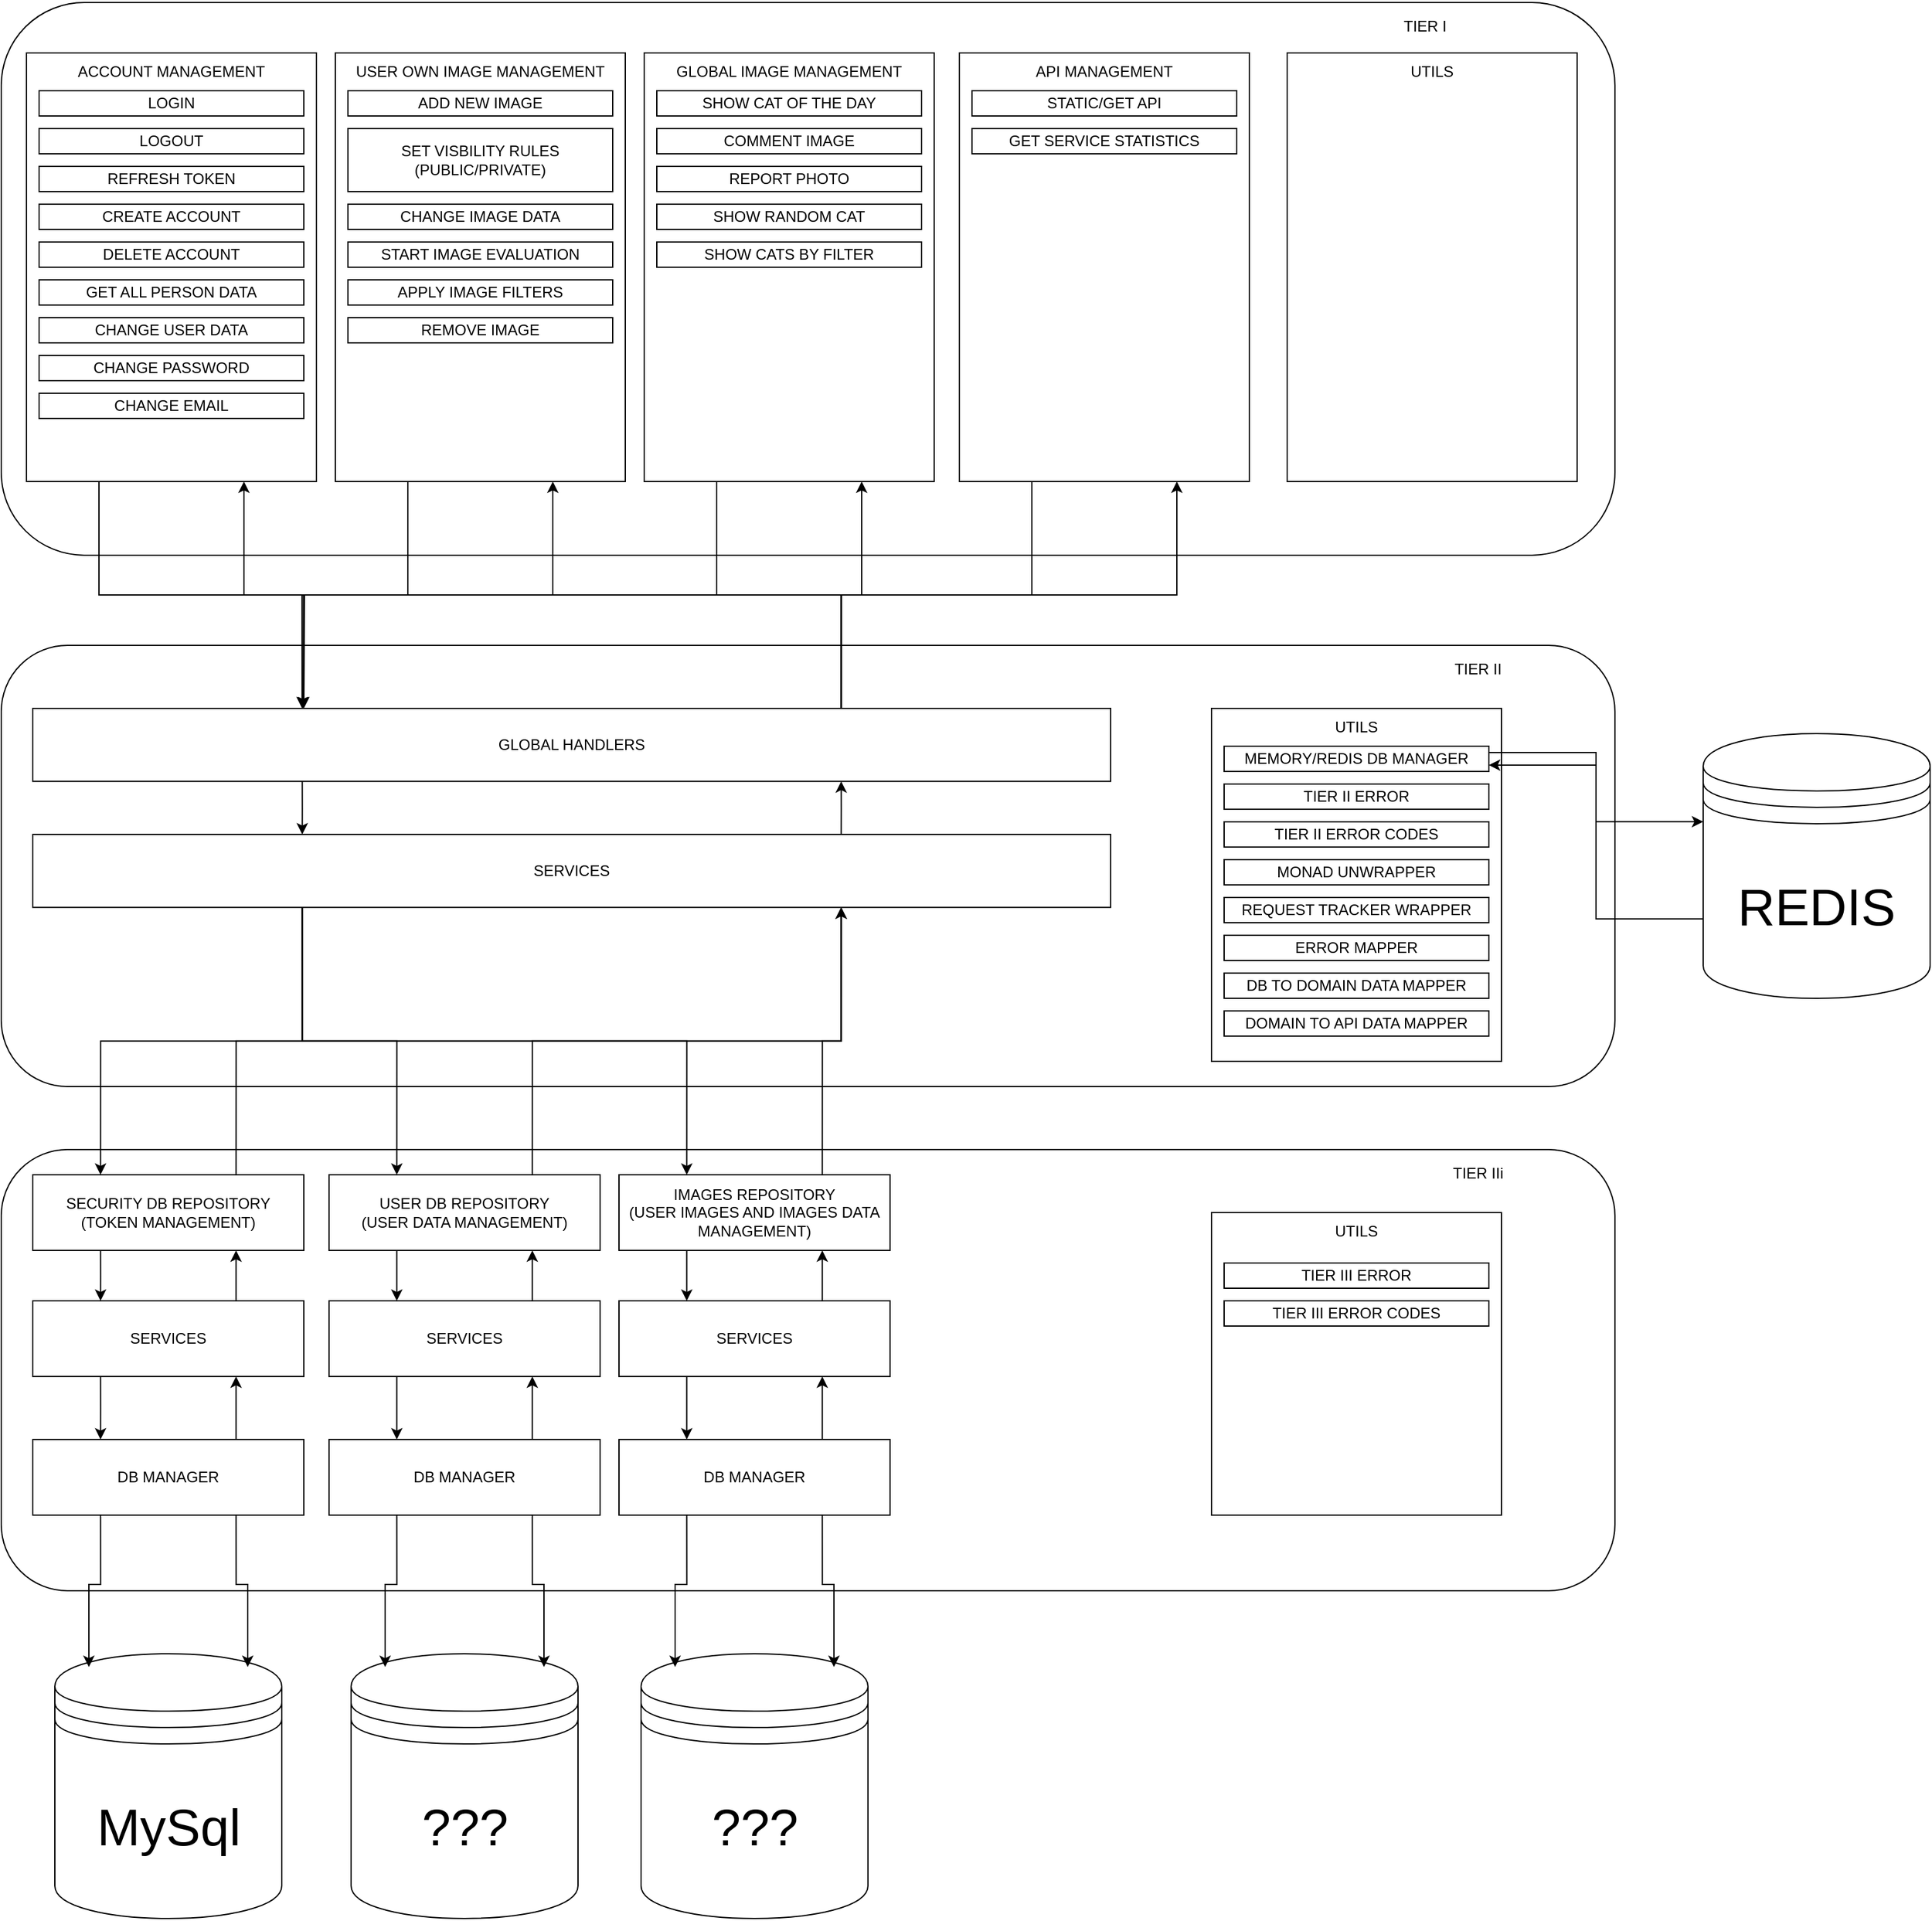 <mxfile version="20.3.0" type="device"><diagram id="nnSxz77GUkv5Snl7wZHO" name="Page-1"><mxGraphModel dx="1422" dy="873" grid="1" gridSize="10" guides="1" tooltips="1" connect="1" arrows="1" fold="1" page="1" pageScale="1" pageWidth="850" pageHeight="1100" math="0" shadow="0"><root><mxCell id="0"/><mxCell id="1" parent="0"/><mxCell id="M4Zqs5kTsMqMjRZXWcTV-3" value="" style="rounded=1;whiteSpace=wrap;html=1;" parent="1" vertex="1"><mxGeometry x="40" y="90" width="1280" height="438.44" as="geometry"/></mxCell><mxCell id="M4Zqs5kTsMqMjRZXWcTV-155" value="" style="group" parent="1" vertex="1" connectable="0"><mxGeometry x="40" y="600" width="1280" height="350" as="geometry"/></mxCell><mxCell id="M4Zqs5kTsMqMjRZXWcTV-67" value="" style="rounded=1;whiteSpace=wrap;html=1;" parent="M4Zqs5kTsMqMjRZXWcTV-155" vertex="1"><mxGeometry width="1280" height="350" as="geometry"/></mxCell><mxCell id="M4Zqs5kTsMqMjRZXWcTV-125" value="TIER II" style="text;html=1;strokeColor=none;fillColor=none;align=center;verticalAlign=middle;whiteSpace=wrap;rounded=0;" parent="M4Zqs5kTsMqMjRZXWcTV-155" vertex="1"><mxGeometry x="1139.996" width="63.338" height="37.971" as="geometry"/></mxCell><mxCell id="M4Zqs5kTsMqMjRZXWcTV-119" value="SERVICES" style="rounded=0;whiteSpace=wrap;html=1;" parent="M4Zqs5kTsMqMjRZXWcTV-155" vertex="1"><mxGeometry x="25" y="150" width="855" height="57.84" as="geometry"/></mxCell><mxCell id="M4Zqs5kTsMqMjRZXWcTV-126" style="edgeStyle=orthogonalEdgeStyle;rounded=0;orthogonalLoop=1;jettySize=auto;html=1;exitX=0.25;exitY=1;exitDx=0;exitDy=0;entryX=0.25;entryY=0;entryDx=0;entryDy=0;" parent="M4Zqs5kTsMqMjRZXWcTV-155" source="M4Zqs5kTsMqMjRZXWcTV-70" target="M4Zqs5kTsMqMjRZXWcTV-119" edge="1"><mxGeometry relative="1" as="geometry"/></mxCell><mxCell id="M4Zqs5kTsMqMjRZXWcTV-70" value="GLOBAL HANDLERS" style="rounded=0;whiteSpace=wrap;html=1;" parent="M4Zqs5kTsMqMjRZXWcTV-155" vertex="1"><mxGeometry x="25" y="50" width="855" height="57.84" as="geometry"/></mxCell><mxCell id="M4Zqs5kTsMqMjRZXWcTV-127" style="edgeStyle=orthogonalEdgeStyle;rounded=0;orthogonalLoop=1;jettySize=auto;html=1;exitX=0.75;exitY=0;exitDx=0;exitDy=0;entryX=0.75;entryY=1;entryDx=0;entryDy=0;" parent="M4Zqs5kTsMqMjRZXWcTV-155" source="M4Zqs5kTsMqMjRZXWcTV-119" target="M4Zqs5kTsMqMjRZXWcTV-70" edge="1"><mxGeometry relative="1" as="geometry"/></mxCell><mxCell id="M4Zqs5kTsMqMjRZXWcTV-130" value="" style="rounded=0;whiteSpace=wrap;html=1;" parent="M4Zqs5kTsMqMjRZXWcTV-155" vertex="1"><mxGeometry x="960" y="50" width="230" height="280" as="geometry"/></mxCell><mxCell id="M4Zqs5kTsMqMjRZXWcTV-131" value="UTILS" style="text;html=1;strokeColor=none;fillColor=none;align=center;verticalAlign=middle;whiteSpace=wrap;rounded=0;" parent="M4Zqs5kTsMqMjRZXWcTV-155" vertex="1"><mxGeometry x="960" y="50" width="230" height="30" as="geometry"/></mxCell><mxCell id="M4Zqs5kTsMqMjRZXWcTV-132" value="MEMORY/REDIS DB MANAGER" style="rounded=0;whiteSpace=wrap;html=1;" parent="M4Zqs5kTsMqMjRZXWcTV-155" vertex="1"><mxGeometry x="970" y="80" width="210" height="20" as="geometry"/></mxCell><mxCell id="M4Zqs5kTsMqMjRZXWcTV-133" value="TIER II ERROR" style="rounded=0;whiteSpace=wrap;html=1;" parent="M4Zqs5kTsMqMjRZXWcTV-155" vertex="1"><mxGeometry x="970" y="110" width="210" height="20" as="geometry"/></mxCell><mxCell id="M4Zqs5kTsMqMjRZXWcTV-135" value="TIER II ERROR CODES" style="rounded=0;whiteSpace=wrap;html=1;" parent="M4Zqs5kTsMqMjRZXWcTV-155" vertex="1"><mxGeometry x="970" y="140" width="210" height="20" as="geometry"/></mxCell><mxCell id="M4Zqs5kTsMqMjRZXWcTV-136" value="MONAD UNWRAPPER" style="rounded=0;whiteSpace=wrap;html=1;" parent="M4Zqs5kTsMqMjRZXWcTV-155" vertex="1"><mxGeometry x="970" y="170" width="210" height="20" as="geometry"/></mxCell><mxCell id="M4Zqs5kTsMqMjRZXWcTV-146" value="REQUEST TRACKER WRAPPER" style="rounded=0;whiteSpace=wrap;html=1;" parent="M4Zqs5kTsMqMjRZXWcTV-155" vertex="1"><mxGeometry x="970" y="200" width="210" height="20" as="geometry"/></mxCell><mxCell id="M4Zqs5kTsMqMjRZXWcTV-157" value="ERROR MAPPER" style="rounded=0;whiteSpace=wrap;html=1;" parent="M4Zqs5kTsMqMjRZXWcTV-155" vertex="1"><mxGeometry x="970" y="230" width="210" height="20" as="geometry"/></mxCell><mxCell id="M4Zqs5kTsMqMjRZXWcTV-205" value="DB TO DOMAIN DATA MAPPER" style="rounded=0;whiteSpace=wrap;html=1;" parent="M4Zqs5kTsMqMjRZXWcTV-155" vertex="1"><mxGeometry x="970" y="260" width="210" height="20" as="geometry"/></mxCell><mxCell id="M4Zqs5kTsMqMjRZXWcTV-206" value="DOMAIN TO API DATA MAPPER" style="rounded=0;whiteSpace=wrap;html=1;" parent="M4Zqs5kTsMqMjRZXWcTV-155" vertex="1"><mxGeometry x="970" y="290" width="210" height="20" as="geometry"/></mxCell><mxCell id="M4Zqs5kTsMqMjRZXWcTV-159" value="" style="rounded=1;whiteSpace=wrap;html=1;" parent="1" vertex="1"><mxGeometry x="40" y="1000" width="1280" height="350" as="geometry"/></mxCell><mxCell id="M4Zqs5kTsMqMjRZXWcTV-160" value="TIER IIi" style="text;html=1;strokeColor=none;fillColor=none;align=center;verticalAlign=middle;whiteSpace=wrap;rounded=0;" parent="1" vertex="1"><mxGeometry x="1179.996" y="1000" width="63.338" height="37.971" as="geometry"/></mxCell><mxCell id="M4Zqs5kTsMqMjRZXWcTV-167" value="" style="rounded=0;whiteSpace=wrap;html=1;" parent="1" vertex="1"><mxGeometry x="1000" y="1050" width="230" height="240" as="geometry"/></mxCell><mxCell id="M4Zqs5kTsMqMjRZXWcTV-170" value="UTILS" style="text;html=1;strokeColor=none;fillColor=none;align=center;verticalAlign=middle;whiteSpace=wrap;rounded=0;" parent="1" vertex="1"><mxGeometry x="1000" y="1050" width="230" height="30" as="geometry"/></mxCell><mxCell id="M4Zqs5kTsMqMjRZXWcTV-172" value="TIER III ERROR" style="rounded=0;whiteSpace=wrap;html=1;" parent="1" vertex="1"><mxGeometry x="1010" y="1090" width="210" height="20" as="geometry"/></mxCell><mxCell id="M4Zqs5kTsMqMjRZXWcTV-173" value="TIER III ERROR CODES" style="rounded=0;whiteSpace=wrap;html=1;" parent="1" vertex="1"><mxGeometry x="1010" y="1120" width="210" height="20" as="geometry"/></mxCell><mxCell id="M4Zqs5kTsMqMjRZXWcTV-188" style="edgeStyle=orthogonalEdgeStyle;rounded=0;orthogonalLoop=1;jettySize=auto;html=1;exitX=0.25;exitY=1;exitDx=0;exitDy=0;entryX=0.25;entryY=0;entryDx=0;entryDy=0;" parent="1" source="M4Zqs5kTsMqMjRZXWcTV-177" target="M4Zqs5kTsMqMjRZXWcTV-182" edge="1"><mxGeometry relative="1" as="geometry"/></mxCell><mxCell id="M4Zqs5kTsMqMjRZXWcTV-228" style="edgeStyle=orthogonalEdgeStyle;rounded=0;orthogonalLoop=1;jettySize=auto;html=1;exitX=0.75;exitY=0;exitDx=0;exitDy=0;entryX=0.75;entryY=1;entryDx=0;entryDy=0;fontSize=41;" parent="1" source="M4Zqs5kTsMqMjRZXWcTV-177" target="M4Zqs5kTsMqMjRZXWcTV-119" edge="1"><mxGeometry relative="1" as="geometry"/></mxCell><mxCell id="M4Zqs5kTsMqMjRZXWcTV-177" value="SECURITY DB REPOSITORY &lt;br&gt;(TOKEN MANAGEMENT)" style="rounded=0;whiteSpace=wrap;html=1;labelBackgroundColor=none;strokeColor=default;fillColor=none;gradientColor=none;" parent="1" vertex="1"><mxGeometry x="65" y="1020" width="215" height="60" as="geometry"/></mxCell><mxCell id="M4Zqs5kTsMqMjRZXWcTV-192" style="edgeStyle=orthogonalEdgeStyle;rounded=0;orthogonalLoop=1;jettySize=auto;html=1;exitX=0.25;exitY=1;exitDx=0;exitDy=0;entryX=0.25;entryY=0;entryDx=0;entryDy=0;" parent="1" source="M4Zqs5kTsMqMjRZXWcTV-178" target="M4Zqs5kTsMqMjRZXWcTV-184" edge="1"><mxGeometry relative="1" as="geometry"/></mxCell><mxCell id="M4Zqs5kTsMqMjRZXWcTV-227" style="edgeStyle=orthogonalEdgeStyle;rounded=0;orthogonalLoop=1;jettySize=auto;html=1;exitX=0.75;exitY=0;exitDx=0;exitDy=0;entryX=0.75;entryY=1;entryDx=0;entryDy=0;fontSize=41;" parent="1" source="M4Zqs5kTsMqMjRZXWcTV-178" target="M4Zqs5kTsMqMjRZXWcTV-119" edge="1"><mxGeometry relative="1" as="geometry"/></mxCell><mxCell id="M4Zqs5kTsMqMjRZXWcTV-178" value="USER DB REPOSITORY &lt;br&gt;(USER DATA MANAGEMENT)" style="rounded=0;whiteSpace=wrap;html=1;labelBackgroundColor=none;strokeColor=default;fillColor=none;gradientColor=none;" parent="1" vertex="1"><mxGeometry x="300" y="1020" width="215" height="60" as="geometry"/></mxCell><mxCell id="M4Zqs5kTsMqMjRZXWcTV-196" style="edgeStyle=orthogonalEdgeStyle;rounded=0;orthogonalLoop=1;jettySize=auto;html=1;exitX=0.25;exitY=1;exitDx=0;exitDy=0;entryX=0.25;entryY=0;entryDx=0;entryDy=0;" parent="1" source="M4Zqs5kTsMqMjRZXWcTV-179" target="M4Zqs5kTsMqMjRZXWcTV-186" edge="1"><mxGeometry relative="1" as="geometry"/></mxCell><mxCell id="M4Zqs5kTsMqMjRZXWcTV-226" style="edgeStyle=orthogonalEdgeStyle;rounded=0;orthogonalLoop=1;jettySize=auto;html=1;exitX=0.75;exitY=0;exitDx=0;exitDy=0;entryX=0.75;entryY=1;entryDx=0;entryDy=0;fontSize=41;" parent="1" source="M4Zqs5kTsMqMjRZXWcTV-179" target="M4Zqs5kTsMqMjRZXWcTV-119" edge="1"><mxGeometry relative="1" as="geometry"/></mxCell><mxCell id="M4Zqs5kTsMqMjRZXWcTV-179" value="IMAGES REPOSITORY &lt;br&gt;(USER IMAGES AND IMAGES DATA MANAGEMENT)" style="rounded=0;whiteSpace=wrap;html=1;labelBackgroundColor=none;strokeColor=default;fillColor=none;gradientColor=none;" parent="1" vertex="1"><mxGeometry x="530" y="1020" width="215" height="60" as="geometry"/></mxCell><mxCell id="M4Zqs5kTsMqMjRZXWcTV-189" style="edgeStyle=orthogonalEdgeStyle;rounded=0;orthogonalLoop=1;jettySize=auto;html=1;exitX=0.25;exitY=1;exitDx=0;exitDy=0;entryX=0.25;entryY=0;entryDx=0;entryDy=0;" parent="1" source="M4Zqs5kTsMqMjRZXWcTV-182" target="M4Zqs5kTsMqMjRZXWcTV-183" edge="1"><mxGeometry relative="1" as="geometry"/></mxCell><mxCell id="M4Zqs5kTsMqMjRZXWcTV-191" style="edgeStyle=orthogonalEdgeStyle;rounded=0;orthogonalLoop=1;jettySize=auto;html=1;exitX=0.75;exitY=0;exitDx=0;exitDy=0;entryX=0.75;entryY=1;entryDx=0;entryDy=0;" parent="1" source="M4Zqs5kTsMqMjRZXWcTV-182" target="M4Zqs5kTsMqMjRZXWcTV-177" edge="1"><mxGeometry relative="1" as="geometry"/></mxCell><mxCell id="M4Zqs5kTsMqMjRZXWcTV-182" value="SERVICES" style="rounded=0;whiteSpace=wrap;html=1;labelBackgroundColor=none;strokeColor=default;fillColor=none;gradientColor=none;" parent="1" vertex="1"><mxGeometry x="65" y="1120" width="215" height="60" as="geometry"/></mxCell><mxCell id="M4Zqs5kTsMqMjRZXWcTV-190" style="edgeStyle=orthogonalEdgeStyle;rounded=0;orthogonalLoop=1;jettySize=auto;html=1;exitX=0.75;exitY=0;exitDx=0;exitDy=0;entryX=0.75;entryY=1;entryDx=0;entryDy=0;" parent="1" source="M4Zqs5kTsMqMjRZXWcTV-183" target="M4Zqs5kTsMqMjRZXWcTV-182" edge="1"><mxGeometry relative="1" as="geometry"/></mxCell><mxCell id="M4Zqs5kTsMqMjRZXWcTV-232" style="edgeStyle=orthogonalEdgeStyle;rounded=0;orthogonalLoop=1;jettySize=auto;html=1;exitX=0.25;exitY=1;exitDx=0;exitDy=0;entryX=0.15;entryY=0.05;entryDx=0;entryDy=0;entryPerimeter=0;fontSize=41;" parent="1" source="M4Zqs5kTsMqMjRZXWcTV-183" target="M4Zqs5kTsMqMjRZXWcTV-212" edge="1"><mxGeometry relative="1" as="geometry"/></mxCell><mxCell id="M4Zqs5kTsMqMjRZXWcTV-233" style="edgeStyle=orthogonalEdgeStyle;rounded=0;orthogonalLoop=1;jettySize=auto;html=1;exitX=0.75;exitY=1;exitDx=0;exitDy=0;entryX=0.85;entryY=0.05;entryDx=0;entryDy=0;entryPerimeter=0;fontSize=41;" parent="1" source="M4Zqs5kTsMqMjRZXWcTV-183" target="M4Zqs5kTsMqMjRZXWcTV-212" edge="1"><mxGeometry relative="1" as="geometry"/></mxCell><mxCell id="M4Zqs5kTsMqMjRZXWcTV-183" value="DB MANAGER" style="rounded=0;whiteSpace=wrap;html=1;labelBackgroundColor=none;strokeColor=default;fillColor=none;gradientColor=none;" parent="1" vertex="1"><mxGeometry x="65" y="1230" width="215" height="60" as="geometry"/></mxCell><mxCell id="M4Zqs5kTsMqMjRZXWcTV-193" style="edgeStyle=orthogonalEdgeStyle;rounded=0;orthogonalLoop=1;jettySize=auto;html=1;exitX=0.25;exitY=1;exitDx=0;exitDy=0;entryX=0.25;entryY=0;entryDx=0;entryDy=0;" parent="1" source="M4Zqs5kTsMqMjRZXWcTV-184" target="M4Zqs5kTsMqMjRZXWcTV-185" edge="1"><mxGeometry relative="1" as="geometry"/></mxCell><mxCell id="M4Zqs5kTsMqMjRZXWcTV-195" style="edgeStyle=orthogonalEdgeStyle;rounded=0;orthogonalLoop=1;jettySize=auto;html=1;exitX=0.75;exitY=0;exitDx=0;exitDy=0;entryX=0.75;entryY=1;entryDx=0;entryDy=0;" parent="1" source="M4Zqs5kTsMqMjRZXWcTV-184" target="M4Zqs5kTsMqMjRZXWcTV-178" edge="1"><mxGeometry relative="1" as="geometry"/></mxCell><mxCell id="M4Zqs5kTsMqMjRZXWcTV-184" value="SERVICES" style="rounded=0;whiteSpace=wrap;html=1;labelBackgroundColor=none;strokeColor=default;fillColor=none;gradientColor=none;" parent="1" vertex="1"><mxGeometry x="300" y="1120" width="215" height="60" as="geometry"/></mxCell><mxCell id="M4Zqs5kTsMqMjRZXWcTV-194" style="edgeStyle=orthogonalEdgeStyle;rounded=0;orthogonalLoop=1;jettySize=auto;html=1;exitX=0.75;exitY=0;exitDx=0;exitDy=0;entryX=0.75;entryY=1;entryDx=0;entryDy=0;" parent="1" source="M4Zqs5kTsMqMjRZXWcTV-185" target="M4Zqs5kTsMqMjRZXWcTV-184" edge="1"><mxGeometry relative="1" as="geometry"/></mxCell><mxCell id="M4Zqs5kTsMqMjRZXWcTV-234" style="edgeStyle=orthogonalEdgeStyle;rounded=0;orthogonalLoop=1;jettySize=auto;html=1;exitX=0.25;exitY=1;exitDx=0;exitDy=0;entryX=0.15;entryY=0.05;entryDx=0;entryDy=0;entryPerimeter=0;fontSize=41;" parent="1" source="M4Zqs5kTsMqMjRZXWcTV-185" target="M4Zqs5kTsMqMjRZXWcTV-213" edge="1"><mxGeometry relative="1" as="geometry"/></mxCell><mxCell id="M4Zqs5kTsMqMjRZXWcTV-235" style="edgeStyle=orthogonalEdgeStyle;rounded=0;orthogonalLoop=1;jettySize=auto;html=1;exitX=0.75;exitY=1;exitDx=0;exitDy=0;entryX=0.85;entryY=0.05;entryDx=0;entryDy=0;entryPerimeter=0;fontSize=41;" parent="1" source="M4Zqs5kTsMqMjRZXWcTV-185" target="M4Zqs5kTsMqMjRZXWcTV-213" edge="1"><mxGeometry relative="1" as="geometry"/></mxCell><mxCell id="M4Zqs5kTsMqMjRZXWcTV-185" value="DB MANAGER" style="rounded=0;whiteSpace=wrap;html=1;labelBackgroundColor=none;strokeColor=default;fillColor=none;gradientColor=none;" parent="1" vertex="1"><mxGeometry x="300" y="1230" width="215" height="60" as="geometry"/></mxCell><mxCell id="M4Zqs5kTsMqMjRZXWcTV-197" style="edgeStyle=orthogonalEdgeStyle;rounded=0;orthogonalLoop=1;jettySize=auto;html=1;exitX=0.25;exitY=1;exitDx=0;exitDy=0;entryX=0.25;entryY=0;entryDx=0;entryDy=0;" parent="1" source="M4Zqs5kTsMqMjRZXWcTV-186" target="M4Zqs5kTsMqMjRZXWcTV-187" edge="1"><mxGeometry relative="1" as="geometry"/></mxCell><mxCell id="M4Zqs5kTsMqMjRZXWcTV-199" style="edgeStyle=orthogonalEdgeStyle;rounded=0;orthogonalLoop=1;jettySize=auto;html=1;exitX=0.75;exitY=0;exitDx=0;exitDy=0;entryX=0.75;entryY=1;entryDx=0;entryDy=0;" parent="1" source="M4Zqs5kTsMqMjRZXWcTV-186" target="M4Zqs5kTsMqMjRZXWcTV-179" edge="1"><mxGeometry relative="1" as="geometry"/></mxCell><mxCell id="M4Zqs5kTsMqMjRZXWcTV-186" value="SERVICES" style="rounded=0;whiteSpace=wrap;html=1;labelBackgroundColor=none;strokeColor=default;fillColor=none;gradientColor=none;" parent="1" vertex="1"><mxGeometry x="530" y="1120" width="215" height="60" as="geometry"/></mxCell><mxCell id="M4Zqs5kTsMqMjRZXWcTV-198" style="edgeStyle=orthogonalEdgeStyle;rounded=0;orthogonalLoop=1;jettySize=auto;html=1;exitX=0.75;exitY=0;exitDx=0;exitDy=0;entryX=0.75;entryY=1;entryDx=0;entryDy=0;" parent="1" source="M4Zqs5kTsMqMjRZXWcTV-187" target="M4Zqs5kTsMqMjRZXWcTV-186" edge="1"><mxGeometry relative="1" as="geometry"/></mxCell><mxCell id="M4Zqs5kTsMqMjRZXWcTV-236" style="edgeStyle=orthogonalEdgeStyle;rounded=0;orthogonalLoop=1;jettySize=auto;html=1;exitX=0.25;exitY=1;exitDx=0;exitDy=0;entryX=0.15;entryY=0.05;entryDx=0;entryDy=0;entryPerimeter=0;fontSize=41;" parent="1" source="M4Zqs5kTsMqMjRZXWcTV-187" target="M4Zqs5kTsMqMjRZXWcTV-214" edge="1"><mxGeometry relative="1" as="geometry"/></mxCell><mxCell id="M4Zqs5kTsMqMjRZXWcTV-237" style="edgeStyle=orthogonalEdgeStyle;rounded=0;orthogonalLoop=1;jettySize=auto;html=1;exitX=0.75;exitY=1;exitDx=0;exitDy=0;entryX=0.85;entryY=0.05;entryDx=0;entryDy=0;entryPerimeter=0;fontSize=41;" parent="1" source="M4Zqs5kTsMqMjRZXWcTV-187" target="M4Zqs5kTsMqMjRZXWcTV-214" edge="1"><mxGeometry relative="1" as="geometry"/></mxCell><mxCell id="M4Zqs5kTsMqMjRZXWcTV-187" value="DB MANAGER" style="rounded=0;whiteSpace=wrap;html=1;labelBackgroundColor=none;strokeColor=default;fillColor=none;gradientColor=none;" parent="1" vertex="1"><mxGeometry x="530" y="1230" width="215" height="60" as="geometry"/></mxCell><mxCell id="M4Zqs5kTsMqMjRZXWcTV-231" style="edgeStyle=orthogonalEdgeStyle;rounded=0;orthogonalLoop=1;jettySize=auto;html=1;exitX=0;exitY=0.7;exitDx=0;exitDy=0;entryX=1;entryY=0.75;entryDx=0;entryDy=0;fontSize=41;" parent="1" source="M4Zqs5kTsMqMjRZXWcTV-211" target="M4Zqs5kTsMqMjRZXWcTV-132" edge="1"><mxGeometry relative="1" as="geometry"/></mxCell><mxCell id="M4Zqs5kTsMqMjRZXWcTV-211" value="&lt;font style=&quot;font-size: 41px;&quot;&gt;REDIS&lt;/font&gt;" style="shape=datastore;whiteSpace=wrap;html=1;labelBackgroundColor=none;strokeColor=default;fillColor=none;gradientColor=none;" parent="1" vertex="1"><mxGeometry x="1390" y="670" width="180" height="210" as="geometry"/></mxCell><mxCell id="M4Zqs5kTsMqMjRZXWcTV-212" value="&lt;font style=&quot;font-size: 41px;&quot;&gt;MySql&lt;/font&gt;" style="shape=datastore;whiteSpace=wrap;html=1;labelBackgroundColor=none;strokeColor=default;fillColor=none;gradientColor=none;" parent="1" vertex="1"><mxGeometry x="82.5" y="1400" width="180" height="210" as="geometry"/></mxCell><mxCell id="M4Zqs5kTsMqMjRZXWcTV-213" value="&lt;span style=&quot;font-size: 41px;&quot;&gt;???&lt;br&gt;&lt;/span&gt;" style="shape=datastore;whiteSpace=wrap;html=1;labelBackgroundColor=none;strokeColor=default;fillColor=none;gradientColor=none;" parent="1" vertex="1"><mxGeometry x="317.5" y="1400" width="180" height="210" as="geometry"/></mxCell><mxCell id="M4Zqs5kTsMqMjRZXWcTV-214" value="&lt;span style=&quot;font-size: 41px;&quot;&gt;???&lt;br&gt;&lt;/span&gt;" style="shape=datastore;whiteSpace=wrap;html=1;labelBackgroundColor=none;strokeColor=default;fillColor=none;gradientColor=none;" parent="1" vertex="1"><mxGeometry x="547.5" y="1400" width="180" height="210" as="geometry"/></mxCell><mxCell id="M4Zqs5kTsMqMjRZXWcTV-215" style="edgeStyle=orthogonalEdgeStyle;rounded=0;orthogonalLoop=1;jettySize=auto;html=1;exitX=0.25;exitY=1;exitDx=0;exitDy=0;entryX=0.25;entryY=0;entryDx=0;entryDy=0;fontSize=41;" parent="1" source="M4Zqs5kTsMqMjRZXWcTV-5" target="M4Zqs5kTsMqMjRZXWcTV-70" edge="1"><mxGeometry relative="1" as="geometry"/></mxCell><mxCell id="M4Zqs5kTsMqMjRZXWcTV-216" style="edgeStyle=orthogonalEdgeStyle;rounded=0;orthogonalLoop=1;jettySize=auto;html=1;exitX=0.25;exitY=1;exitDx=0;exitDy=0;fontSize=41;" parent="1" source="M4Zqs5kTsMqMjRZXWcTV-6" edge="1"><mxGeometry relative="1" as="geometry"><mxPoint x="280" y="650" as="targetPoint"/></mxGeometry></mxCell><mxCell id="M4Zqs5kTsMqMjRZXWcTV-217" style="edgeStyle=orthogonalEdgeStyle;rounded=0;orthogonalLoop=1;jettySize=auto;html=1;exitX=0.25;exitY=1;exitDx=0;exitDy=0;entryX=0.25;entryY=0;entryDx=0;entryDy=0;fontSize=41;" parent="1" source="M4Zqs5kTsMqMjRZXWcTV-30" target="M4Zqs5kTsMqMjRZXWcTV-70" edge="1"><mxGeometry relative="1" as="geometry"/></mxCell><mxCell id="M4Zqs5kTsMqMjRZXWcTV-218" style="edgeStyle=orthogonalEdgeStyle;rounded=0;orthogonalLoop=1;jettySize=auto;html=1;exitX=0.25;exitY=1;exitDx=0;exitDy=0;fontSize=41;" parent="1" source="M4Zqs5kTsMqMjRZXWcTV-7" edge="1"><mxGeometry relative="1" as="geometry"><mxPoint x="279.524" y="650" as="targetPoint"/></mxGeometry></mxCell><mxCell id="M4Zqs5kTsMqMjRZXWcTV-219" style="edgeStyle=orthogonalEdgeStyle;rounded=0;orthogonalLoop=1;jettySize=auto;html=1;exitX=0.75;exitY=0;exitDx=0;exitDy=0;entryX=0.75;entryY=1;entryDx=0;entryDy=0;fontSize=41;" parent="1" source="M4Zqs5kTsMqMjRZXWcTV-70" target="M4Zqs5kTsMqMjRZXWcTV-7" edge="1"><mxGeometry relative="1" as="geometry"/></mxCell><mxCell id="M4Zqs5kTsMqMjRZXWcTV-220" style="edgeStyle=orthogonalEdgeStyle;rounded=0;orthogonalLoop=1;jettySize=auto;html=1;exitX=0.75;exitY=0;exitDx=0;exitDy=0;entryX=0.75;entryY=1;entryDx=0;entryDy=0;fontSize=41;" parent="1" source="M4Zqs5kTsMqMjRZXWcTV-70" target="M4Zqs5kTsMqMjRZXWcTV-30" edge="1"><mxGeometry relative="1" as="geometry"/></mxCell><mxCell id="M4Zqs5kTsMqMjRZXWcTV-221" style="edgeStyle=orthogonalEdgeStyle;rounded=0;orthogonalLoop=1;jettySize=auto;html=1;exitX=0.75;exitY=0;exitDx=0;exitDy=0;entryX=0.75;entryY=1;entryDx=0;entryDy=0;fontSize=41;" parent="1" source="M4Zqs5kTsMqMjRZXWcTV-70" target="M4Zqs5kTsMqMjRZXWcTV-6" edge="1"><mxGeometry relative="1" as="geometry"/></mxCell><mxCell id="M4Zqs5kTsMqMjRZXWcTV-222" style="edgeStyle=orthogonalEdgeStyle;rounded=0;orthogonalLoop=1;jettySize=auto;html=1;exitX=0.75;exitY=0;exitDx=0;exitDy=0;entryX=0.75;entryY=1;entryDx=0;entryDy=0;fontSize=41;" parent="1" source="M4Zqs5kTsMqMjRZXWcTV-70" target="M4Zqs5kTsMqMjRZXWcTV-5" edge="1"><mxGeometry relative="1" as="geometry"/></mxCell><mxCell id="M4Zqs5kTsMqMjRZXWcTV-223" style="edgeStyle=orthogonalEdgeStyle;rounded=0;orthogonalLoop=1;jettySize=auto;html=1;exitX=0.25;exitY=1;exitDx=0;exitDy=0;entryX=0.25;entryY=0;entryDx=0;entryDy=0;fontSize=41;" parent="1" source="M4Zqs5kTsMqMjRZXWcTV-119" target="M4Zqs5kTsMqMjRZXWcTV-177" edge="1"><mxGeometry relative="1" as="geometry"/></mxCell><mxCell id="M4Zqs5kTsMqMjRZXWcTV-224" style="edgeStyle=orthogonalEdgeStyle;rounded=0;orthogonalLoop=1;jettySize=auto;html=1;exitX=0.25;exitY=1;exitDx=0;exitDy=0;entryX=0.25;entryY=0;entryDx=0;entryDy=0;fontSize=41;" parent="1" source="M4Zqs5kTsMqMjRZXWcTV-119" target="M4Zqs5kTsMqMjRZXWcTV-178" edge="1"><mxGeometry relative="1" as="geometry"/></mxCell><mxCell id="M4Zqs5kTsMqMjRZXWcTV-225" style="edgeStyle=orthogonalEdgeStyle;rounded=0;orthogonalLoop=1;jettySize=auto;html=1;exitX=0.25;exitY=1;exitDx=0;exitDy=0;entryX=0.25;entryY=0;entryDx=0;entryDy=0;fontSize=41;" parent="1" source="M4Zqs5kTsMqMjRZXWcTV-119" target="M4Zqs5kTsMqMjRZXWcTV-179" edge="1"><mxGeometry relative="1" as="geometry"/></mxCell><mxCell id="M4Zqs5kTsMqMjRZXWcTV-230" style="edgeStyle=orthogonalEdgeStyle;rounded=0;orthogonalLoop=1;jettySize=auto;html=1;exitX=1;exitY=0.25;exitDx=0;exitDy=0;entryX=0;entryY=0.333;entryDx=0;entryDy=0;entryPerimeter=0;fontSize=41;" parent="1" source="M4Zqs5kTsMqMjRZXWcTV-132" target="M4Zqs5kTsMqMjRZXWcTV-211" edge="1"><mxGeometry relative="1" as="geometry"/></mxCell><mxCell id="M4Zqs5kTsMqMjRZXWcTV-31" value="" style="group;fillColor=#dae8fc;strokeColor=#6c8ebf;gradientColor=none;container=0;" parent="1" vertex="1" connectable="0"><mxGeometry x="800" y="130" width="230" height="290" as="geometry"/></mxCell><mxCell id="M4Zqs5kTsMqMjRZXWcTV-45" value="" style="group;fillColor=#f5f5f5;fontColor=#333333;strokeColor=#666666;labelBackgroundColor=none;container=0;" parent="1" vertex="1" connectable="0"><mxGeometry x="1060" y="130" width="230" height="290" as="geometry"/></mxCell><mxCell id="M4Zqs5kTsMqMjRZXWcTV-5" value="" style="rounded=0;whiteSpace=wrap;html=1;" parent="1" vertex="1"><mxGeometry x="60" y="130" width="230" height="340" as="geometry"/></mxCell><mxCell id="M4Zqs5kTsMqMjRZXWcTV-8" value="ACCOUNT MANAGEMENT" style="text;html=1;strokeColor=none;fillColor=none;align=center;verticalAlign=middle;whiteSpace=wrap;rounded=0;" parent="1" vertex="1"><mxGeometry x="60" y="130" width="230" height="30" as="geometry"/></mxCell><mxCell id="M4Zqs5kTsMqMjRZXWcTV-12" value="LOGIN" style="rounded=0;whiteSpace=wrap;html=1;" parent="1" vertex="1"><mxGeometry x="70" y="160" width="210" height="20" as="geometry"/></mxCell><mxCell id="M4Zqs5kTsMqMjRZXWcTV-13" value="LOGOUT" style="rounded=0;whiteSpace=wrap;html=1;" parent="1" vertex="1"><mxGeometry x="70" y="190" width="210" height="20" as="geometry"/></mxCell><mxCell id="M4Zqs5kTsMqMjRZXWcTV-14" value="CREATE ACCOUNT" style="rounded=0;whiteSpace=wrap;html=1;" parent="1" vertex="1"><mxGeometry x="70" y="250" width="210" height="20" as="geometry"/></mxCell><mxCell id="M4Zqs5kTsMqMjRZXWcTV-15" value="DELETE ACCOUNT" style="rounded=0;whiteSpace=wrap;html=1;" parent="1" vertex="1"><mxGeometry x="70" y="280" width="210" height="20" as="geometry"/></mxCell><mxCell id="M4Zqs5kTsMqMjRZXWcTV-16" value="GET ALL PERSON DATA" style="rounded=0;whiteSpace=wrap;html=1;" parent="1" vertex="1"><mxGeometry x="70" y="310" width="210" height="20" as="geometry"/></mxCell><mxCell id="M4Zqs5kTsMqMjRZXWcTV-19" value="CHANGE USER DATA" style="rounded=0;whiteSpace=wrap;html=1;" parent="1" vertex="1"><mxGeometry x="70" y="340" width="210" height="20" as="geometry"/></mxCell><mxCell id="M4Zqs5kTsMqMjRZXWcTV-20" value="CHANGE PASSWORD" style="rounded=0;whiteSpace=wrap;html=1;" parent="1" vertex="1"><mxGeometry x="70" y="370" width="210" height="20" as="geometry"/></mxCell><mxCell id="M4Zqs5kTsMqMjRZXWcTV-143" value="REFRESH TOKEN" style="rounded=0;whiteSpace=wrap;html=1;" parent="1" vertex="1"><mxGeometry x="70" y="220" width="210" height="20" as="geometry"/></mxCell><mxCell id="M4Zqs5kTsMqMjRZXWcTV-6" value="" style="rounded=0;whiteSpace=wrap;html=1;" parent="1" vertex="1"><mxGeometry x="305" y="130" width="230" height="340" as="geometry"/></mxCell><mxCell id="M4Zqs5kTsMqMjRZXWcTV-10" value="USER OWN IMAGE MANAGEMENT" style="text;html=1;strokeColor=none;fillColor=none;align=center;verticalAlign=middle;whiteSpace=wrap;rounded=0;" parent="1" vertex="1"><mxGeometry x="305" y="130" width="230" height="30" as="geometry"/></mxCell><mxCell id="M4Zqs5kTsMqMjRZXWcTV-24" value="ADD NEW IMAGE" style="rounded=0;whiteSpace=wrap;html=1;" parent="1" vertex="1"><mxGeometry x="315" y="160" width="210" height="20" as="geometry"/></mxCell><mxCell id="M4Zqs5kTsMqMjRZXWcTV-25" value="SET VISBILITY RULES&lt;br&gt;(PUBLIC/PRIVATE)" style="rounded=0;whiteSpace=wrap;html=1;" parent="1" vertex="1"><mxGeometry x="315" y="190" width="210" height="50" as="geometry"/></mxCell><mxCell id="M4Zqs5kTsMqMjRZXWcTV-26" value="CHANGE IMAGE DATA" style="rounded=0;whiteSpace=wrap;html=1;" parent="1" vertex="1"><mxGeometry x="315" y="250" width="210" height="20" as="geometry"/></mxCell><mxCell id="M4Zqs5kTsMqMjRZXWcTV-27" value="START IMAGE EVALUATION" style="rounded=0;whiteSpace=wrap;html=1;" parent="1" vertex="1"><mxGeometry x="315" y="280" width="210" height="20" as="geometry"/></mxCell><mxCell id="M4Zqs5kTsMqMjRZXWcTV-28" value="APPLY IMAGE FILTERS" style="rounded=0;whiteSpace=wrap;html=1;" parent="1" vertex="1"><mxGeometry x="315" y="310" width="210" height="20" as="geometry"/></mxCell><mxCell id="M4Zqs5kTsMqMjRZXWcTV-29" value="REMOVE IMAGE" style="rounded=0;whiteSpace=wrap;html=1;" parent="1" vertex="1"><mxGeometry x="315" y="340" width="210" height="20" as="geometry"/></mxCell><mxCell id="M4Zqs5kTsMqMjRZXWcTV-30" value="" style="rounded=0;whiteSpace=wrap;html=1;" parent="1" vertex="1"><mxGeometry x="550" y="130" width="230" height="340" as="geometry"/></mxCell><mxCell id="M4Zqs5kTsMqMjRZXWcTV-32" value="GLOBAL IMAGE MANAGEMENT" style="text;html=1;strokeColor=none;fillColor=none;align=center;verticalAlign=middle;whiteSpace=wrap;rounded=0;" parent="1" vertex="1"><mxGeometry x="550" y="130" width="230" height="30" as="geometry"/></mxCell><mxCell id="M4Zqs5kTsMqMjRZXWcTV-34" value="SHOW CAT OF THE DAY" style="rounded=0;whiteSpace=wrap;html=1;" parent="1" vertex="1"><mxGeometry x="560" y="160" width="210" height="20" as="geometry"/></mxCell><mxCell id="M4Zqs5kTsMqMjRZXWcTV-35" value="COMMENT IMAGE" style="rounded=0;whiteSpace=wrap;html=1;" parent="1" vertex="1"><mxGeometry x="560" y="190" width="210" height="20" as="geometry"/></mxCell><mxCell id="M4Zqs5kTsMqMjRZXWcTV-36" value="REPORT PHOTO" style="rounded=0;whiteSpace=wrap;html=1;" parent="1" vertex="1"><mxGeometry x="560" y="220" width="210" height="20" as="geometry"/></mxCell><mxCell id="M4Zqs5kTsMqMjRZXWcTV-37" value="SHOW RANDOM CAT" style="rounded=0;whiteSpace=wrap;html=1;" parent="1" vertex="1"><mxGeometry x="560" y="250" width="210" height="20" as="geometry"/></mxCell><mxCell id="M4Zqs5kTsMqMjRZXWcTV-38" value="SHOW CATS BY FILTER" style="rounded=0;whiteSpace=wrap;html=1;" parent="1" vertex="1"><mxGeometry x="560" y="280" width="210" height="20" as="geometry"/></mxCell><mxCell id="M4Zqs5kTsMqMjRZXWcTV-7" value="" style="rounded=0;whiteSpace=wrap;html=1;" parent="1" vertex="1"><mxGeometry x="800" y="130" width="230" height="340" as="geometry"/></mxCell><mxCell id="M4Zqs5kTsMqMjRZXWcTV-11" value="API MANAGEMENT" style="text;html=1;strokeColor=none;fillColor=none;align=center;verticalAlign=middle;whiteSpace=wrap;rounded=0;" parent="1" vertex="1"><mxGeometry x="800" y="130" width="230" height="30" as="geometry"/></mxCell><mxCell id="M4Zqs5kTsMqMjRZXWcTV-18" value="STATIC/GET API" style="rounded=0;whiteSpace=wrap;html=1;" parent="1" vertex="1"><mxGeometry x="810" y="160" width="210" height="20" as="geometry"/></mxCell><mxCell id="M4Zqs5kTsMqMjRZXWcTV-22" value="GET SERVICE STATISTICS" style="rounded=0;whiteSpace=wrap;html=1;" parent="1" vertex="1"><mxGeometry x="810" y="190" width="210" height="20" as="geometry"/></mxCell><mxCell id="M4Zqs5kTsMqMjRZXWcTV-46" value="" style="rounded=0;whiteSpace=wrap;html=1;" parent="1" vertex="1"><mxGeometry x="1060" y="130" width="230" height="340" as="geometry"/></mxCell><mxCell id="M4Zqs5kTsMqMjRZXWcTV-47" value="UTILS" style="text;html=1;strokeColor=none;fillColor=none;align=center;verticalAlign=middle;whiteSpace=wrap;rounded=0;" parent="1" vertex="1"><mxGeometry x="1060" y="130" width="230" height="30" as="geometry"/></mxCell><mxCell id="M4Zqs5kTsMqMjRZXWcTV-144" value="CHANGE EMAIL" style="rounded=0;whiteSpace=wrap;html=1;" parent="1" vertex="1"><mxGeometry x="70" y="400" width="210" height="20" as="geometry"/></mxCell><mxCell id="M4Zqs5kTsMqMjRZXWcTV-4" value="TIER I" style="text;html=1;strokeColor=none;fillColor=none;align=center;verticalAlign=middle;whiteSpace=wrap;rounded=0;" parent="1" vertex="1"><mxGeometry x="1137.856" y="88.77" width="63.338" height="41.225" as="geometry"/></mxCell></root></mxGraphModel></diagram></mxfile>